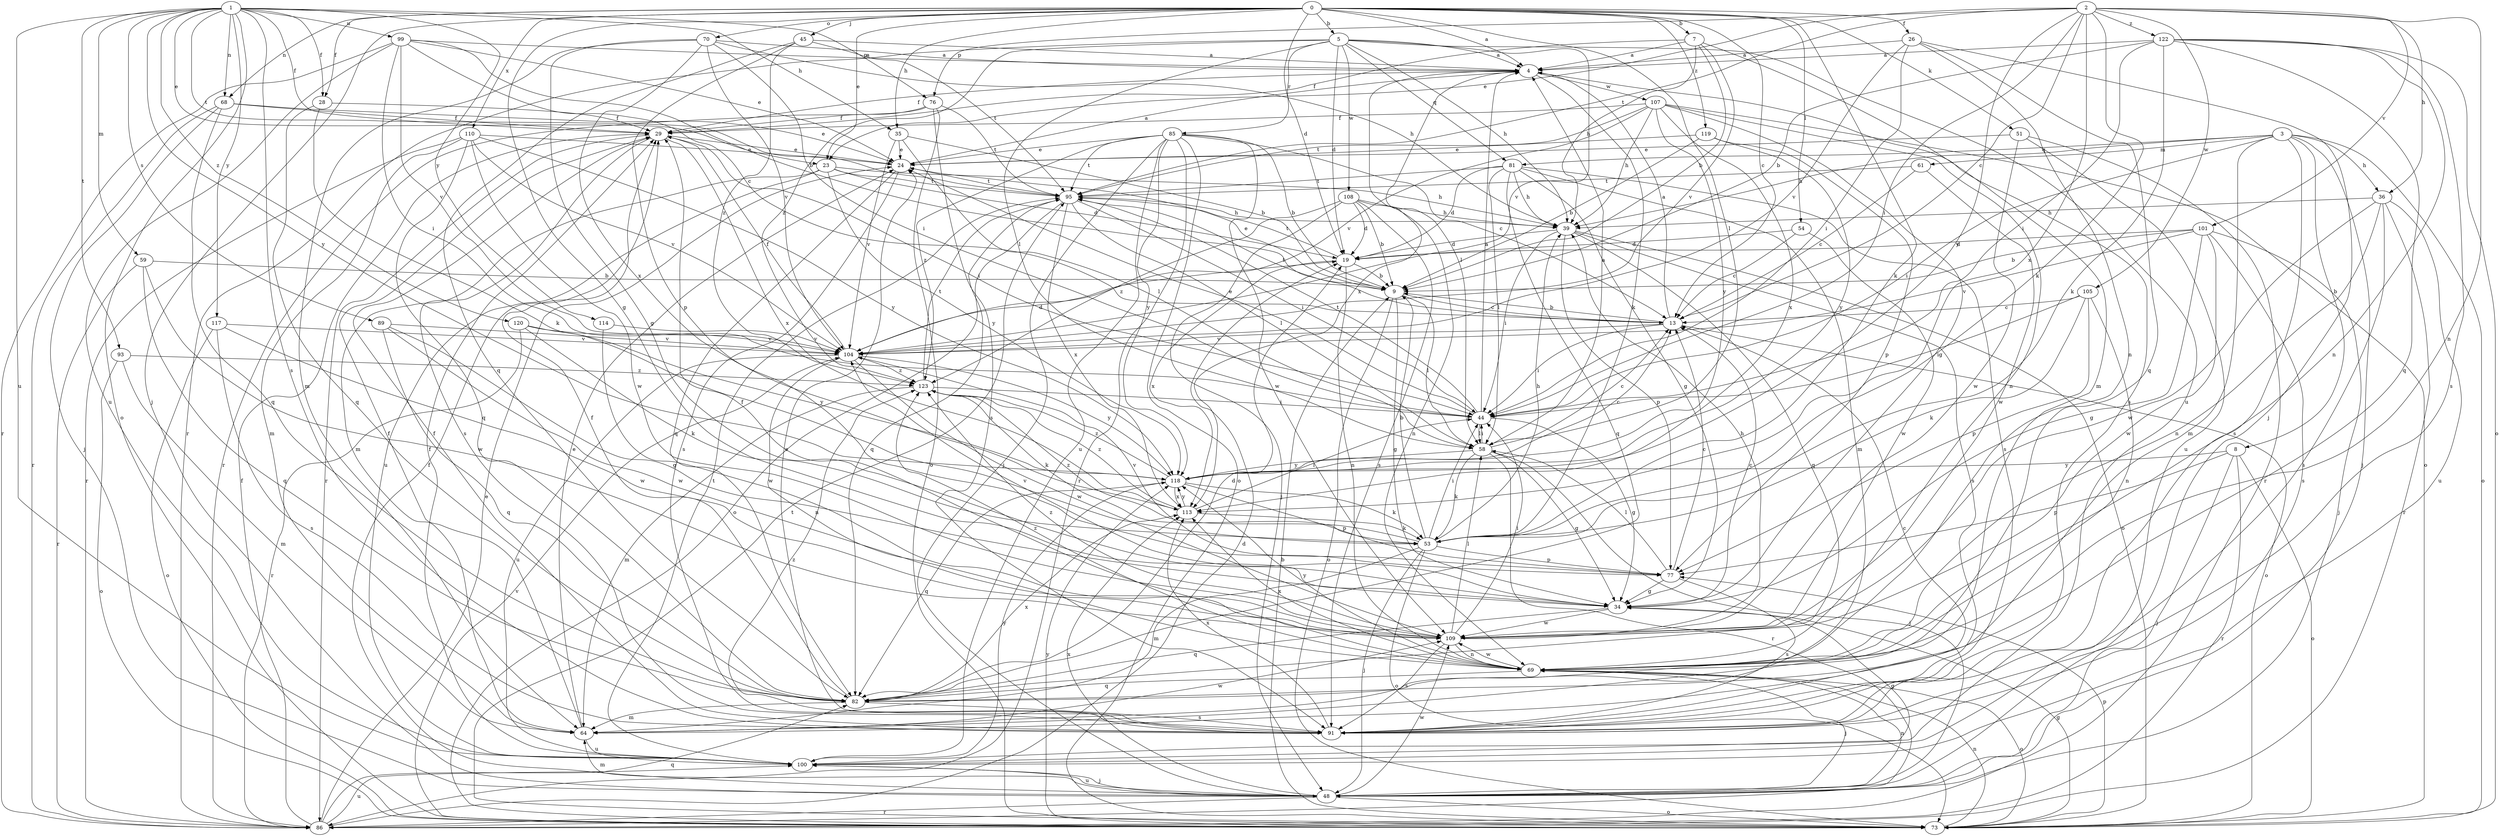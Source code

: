 strict digraph  {
0;
1;
2;
3;
4;
5;
7;
8;
9;
13;
19;
23;
24;
26;
28;
29;
34;
35;
36;
39;
44;
45;
48;
51;
53;
54;
58;
59;
61;
64;
68;
69;
70;
73;
76;
77;
81;
82;
85;
86;
89;
91;
93;
95;
99;
100;
101;
104;
105;
107;
108;
109;
110;
113;
114;
117;
118;
119;
120;
122;
123;
0 -> 4  [label=a];
0 -> 5  [label=b];
0 -> 7  [label=b];
0 -> 13  [label=c];
0 -> 19  [label=d];
0 -> 23  [label=e];
0 -> 26  [label=f];
0 -> 28  [label=f];
0 -> 34  [label=g];
0 -> 35  [label=h];
0 -> 45  [label=j];
0 -> 48  [label=j];
0 -> 51  [label=k];
0 -> 53  [label=k];
0 -> 54  [label=l];
0 -> 58  [label=l];
0 -> 68  [label=n];
0 -> 70  [label=o];
0 -> 110  [label=x];
0 -> 119  [label=z];
1 -> 23  [label=e];
1 -> 28  [label=f];
1 -> 29  [label=f];
1 -> 35  [label=h];
1 -> 59  [label=m];
1 -> 68  [label=n];
1 -> 73  [label=o];
1 -> 76  [label=p];
1 -> 89  [label=s];
1 -> 91  [label=s];
1 -> 93  [label=t];
1 -> 95  [label=t];
1 -> 99  [label=u];
1 -> 100  [label=u];
1 -> 114  [label=y];
1 -> 117  [label=y];
1 -> 118  [label=y];
1 -> 120  [label=z];
2 -> 13  [label=c];
2 -> 23  [label=e];
2 -> 36  [label=h];
2 -> 44  [label=i];
2 -> 53  [label=k];
2 -> 69  [label=n];
2 -> 76  [label=p];
2 -> 95  [label=t];
2 -> 101  [label=v];
2 -> 105  [label=w];
2 -> 113  [label=x];
2 -> 118  [label=y];
2 -> 122  [label=z];
3 -> 8  [label=b];
3 -> 36  [label=h];
3 -> 39  [label=h];
3 -> 44  [label=i];
3 -> 48  [label=j];
3 -> 61  [label=m];
3 -> 64  [label=m];
3 -> 73  [label=o];
3 -> 81  [label=q];
3 -> 91  [label=s];
4 -> 29  [label=f];
4 -> 53  [label=k];
4 -> 58  [label=l];
4 -> 91  [label=s];
4 -> 107  [label=w];
4 -> 113  [label=x];
5 -> 4  [label=a];
5 -> 19  [label=d];
5 -> 39  [label=h];
5 -> 58  [label=l];
5 -> 81  [label=q];
5 -> 85  [label=r];
5 -> 86  [label=r];
5 -> 100  [label=u];
5 -> 104  [label=v];
5 -> 108  [label=w];
5 -> 123  [label=z];
7 -> 4  [label=a];
7 -> 9  [label=b];
7 -> 29  [label=f];
7 -> 39  [label=h];
7 -> 64  [label=m];
7 -> 104  [label=v];
8 -> 48  [label=j];
8 -> 73  [label=o];
8 -> 77  [label=p];
8 -> 86  [label=r];
8 -> 118  [label=y];
9 -> 13  [label=c];
9 -> 24  [label=e];
9 -> 34  [label=g];
9 -> 58  [label=l];
9 -> 73  [label=o];
13 -> 4  [label=a];
13 -> 9  [label=b];
13 -> 44  [label=i];
13 -> 73  [label=o];
13 -> 95  [label=t];
13 -> 104  [label=v];
19 -> 9  [label=b];
19 -> 69  [label=n];
19 -> 95  [label=t];
19 -> 113  [label=x];
23 -> 19  [label=d];
23 -> 39  [label=h];
23 -> 64  [label=m];
23 -> 95  [label=t];
23 -> 100  [label=u];
23 -> 118  [label=y];
24 -> 4  [label=a];
24 -> 82  [label=q];
24 -> 91  [label=s];
24 -> 95  [label=t];
26 -> 4  [label=a];
26 -> 44  [label=i];
26 -> 48  [label=j];
26 -> 69  [label=n];
26 -> 82  [label=q];
26 -> 104  [label=v];
28 -> 29  [label=f];
28 -> 53  [label=k];
28 -> 82  [label=q];
29 -> 24  [label=e];
29 -> 44  [label=i];
29 -> 86  [label=r];
29 -> 91  [label=s];
29 -> 113  [label=x];
34 -> 13  [label=c];
34 -> 82  [label=q];
34 -> 104  [label=v];
34 -> 109  [label=w];
35 -> 9  [label=b];
35 -> 24  [label=e];
35 -> 58  [label=l];
35 -> 104  [label=v];
36 -> 39  [label=h];
36 -> 69  [label=n];
36 -> 86  [label=r];
36 -> 91  [label=s];
36 -> 100  [label=u];
36 -> 109  [label=w];
39 -> 19  [label=d];
39 -> 44  [label=i];
39 -> 73  [label=o];
39 -> 77  [label=p];
39 -> 82  [label=q];
39 -> 91  [label=s];
44 -> 4  [label=a];
44 -> 24  [label=e];
44 -> 34  [label=g];
44 -> 58  [label=l];
44 -> 95  [label=t];
45 -> 4  [label=a];
45 -> 77  [label=p];
45 -> 82  [label=q];
45 -> 95  [label=t];
45 -> 123  [label=z];
48 -> 29  [label=f];
48 -> 64  [label=m];
48 -> 69  [label=n];
48 -> 73  [label=o];
48 -> 86  [label=r];
48 -> 100  [label=u];
48 -> 109  [label=w];
48 -> 113  [label=x];
51 -> 24  [label=e];
51 -> 86  [label=r];
51 -> 100  [label=u];
51 -> 109  [label=w];
53 -> 9  [label=b];
53 -> 39  [label=h];
53 -> 44  [label=i];
53 -> 48  [label=j];
53 -> 64  [label=m];
53 -> 73  [label=o];
53 -> 77  [label=p];
53 -> 123  [label=z];
54 -> 13  [label=c];
54 -> 19  [label=d];
54 -> 109  [label=w];
58 -> 4  [label=a];
58 -> 13  [label=c];
58 -> 34  [label=g];
58 -> 44  [label=i];
58 -> 48  [label=j];
58 -> 53  [label=k];
58 -> 86  [label=r];
58 -> 118  [label=y];
59 -> 9  [label=b];
59 -> 82  [label=q];
59 -> 86  [label=r];
59 -> 109  [label=w];
61 -> 13  [label=c];
61 -> 95  [label=t];
61 -> 109  [label=w];
64 -> 24  [label=e];
64 -> 29  [label=f];
64 -> 100  [label=u];
64 -> 109  [label=w];
68 -> 24  [label=e];
68 -> 29  [label=f];
68 -> 48  [label=j];
68 -> 82  [label=q];
68 -> 86  [label=r];
69 -> 29  [label=f];
69 -> 48  [label=j];
69 -> 73  [label=o];
69 -> 82  [label=q];
69 -> 109  [label=w];
69 -> 113  [label=x];
69 -> 118  [label=y];
69 -> 123  [label=z];
70 -> 4  [label=a];
70 -> 34  [label=g];
70 -> 39  [label=h];
70 -> 44  [label=i];
70 -> 64  [label=m];
70 -> 104  [label=v];
70 -> 113  [label=x];
73 -> 9  [label=b];
73 -> 34  [label=g];
73 -> 69  [label=n];
73 -> 77  [label=p];
73 -> 95  [label=t];
73 -> 104  [label=v];
73 -> 118  [label=y];
76 -> 29  [label=f];
76 -> 73  [label=o];
76 -> 86  [label=r];
76 -> 91  [label=s];
76 -> 95  [label=t];
77 -> 13  [label=c];
77 -> 34  [label=g];
77 -> 58  [label=l];
77 -> 91  [label=s];
77 -> 104  [label=v];
81 -> 19  [label=d];
81 -> 34  [label=g];
81 -> 39  [label=h];
81 -> 58  [label=l];
81 -> 64  [label=m];
81 -> 82  [label=q];
81 -> 91  [label=s];
81 -> 95  [label=t];
82 -> 19  [label=d];
82 -> 29  [label=f];
82 -> 64  [label=m];
82 -> 91  [label=s];
82 -> 113  [label=x];
85 -> 9  [label=b];
85 -> 13  [label=c];
85 -> 24  [label=e];
85 -> 48  [label=j];
85 -> 73  [label=o];
85 -> 86  [label=r];
85 -> 95  [label=t];
85 -> 100  [label=u];
85 -> 109  [label=w];
85 -> 118  [label=y];
85 -> 123  [label=z];
86 -> 19  [label=d];
86 -> 24  [label=e];
86 -> 29  [label=f];
86 -> 82  [label=q];
86 -> 100  [label=u];
89 -> 34  [label=g];
89 -> 82  [label=q];
89 -> 104  [label=v];
89 -> 109  [label=w];
91 -> 13  [label=c];
91 -> 24  [label=e];
91 -> 29  [label=f];
91 -> 113  [label=x];
91 -> 123  [label=z];
93 -> 64  [label=m];
93 -> 73  [label=o];
93 -> 123  [label=z];
95 -> 39  [label=h];
95 -> 44  [label=i];
95 -> 58  [label=l];
95 -> 73  [label=o];
95 -> 82  [label=q];
95 -> 113  [label=x];
99 -> 4  [label=a];
99 -> 9  [label=b];
99 -> 13  [label=c];
99 -> 24  [label=e];
99 -> 44  [label=i];
99 -> 86  [label=r];
99 -> 100  [label=u];
99 -> 104  [label=v];
100 -> 29  [label=f];
100 -> 34  [label=g];
100 -> 48  [label=j];
100 -> 95  [label=t];
100 -> 118  [label=y];
101 -> 9  [label=b];
101 -> 19  [label=d];
101 -> 34  [label=g];
101 -> 48  [label=j];
101 -> 91  [label=s];
101 -> 104  [label=v];
101 -> 109  [label=w];
104 -> 19  [label=d];
104 -> 29  [label=f];
104 -> 69  [label=n];
104 -> 100  [label=u];
104 -> 109  [label=w];
104 -> 118  [label=y];
104 -> 123  [label=z];
105 -> 13  [label=c];
105 -> 44  [label=i];
105 -> 53  [label=k];
105 -> 69  [label=n];
105 -> 77  [label=p];
107 -> 29  [label=f];
107 -> 34  [label=g];
107 -> 39  [label=h];
107 -> 69  [label=n];
107 -> 73  [label=o];
107 -> 95  [label=t];
107 -> 104  [label=v];
107 -> 113  [label=x];
107 -> 118  [label=y];
108 -> 9  [label=b];
108 -> 19  [label=d];
108 -> 39  [label=h];
108 -> 48  [label=j];
108 -> 69  [label=n];
108 -> 91  [label=s];
108 -> 123  [label=z];
109 -> 39  [label=h];
109 -> 44  [label=i];
109 -> 58  [label=l];
109 -> 69  [label=n];
109 -> 91  [label=s];
109 -> 123  [label=z];
110 -> 24  [label=e];
110 -> 64  [label=m];
110 -> 82  [label=q];
110 -> 86  [label=r];
110 -> 104  [label=v];
110 -> 109  [label=w];
110 -> 118  [label=y];
113 -> 44  [label=i];
113 -> 53  [label=k];
113 -> 118  [label=y];
113 -> 123  [label=z];
114 -> 104  [label=v];
114 -> 109  [label=w];
117 -> 73  [label=o];
117 -> 91  [label=s];
117 -> 104  [label=v];
117 -> 109  [label=w];
118 -> 13  [label=c];
118 -> 53  [label=k];
118 -> 77  [label=p];
118 -> 82  [label=q];
118 -> 113  [label=x];
118 -> 123  [label=z];
119 -> 9  [label=b];
119 -> 24  [label=e];
119 -> 77  [label=p];
119 -> 118  [label=y];
120 -> 53  [label=k];
120 -> 86  [label=r];
120 -> 104  [label=v];
120 -> 118  [label=y];
122 -> 4  [label=a];
122 -> 9  [label=b];
122 -> 44  [label=i];
122 -> 53  [label=k];
122 -> 69  [label=n];
122 -> 73  [label=o];
122 -> 82  [label=q];
122 -> 91  [label=s];
123 -> 44  [label=i];
123 -> 53  [label=k];
123 -> 64  [label=m];
123 -> 95  [label=t];
}
